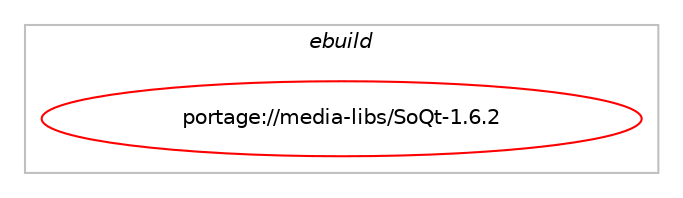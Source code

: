 digraph prolog {

# *************
# Graph options
# *************

newrank=true;
concentrate=true;
compound=true;
graph [rankdir=LR,fontname=Helvetica,fontsize=10,ranksep=1.5];#, ranksep=2.5, nodesep=0.2];
edge  [arrowhead=vee];
node  [fontname=Helvetica,fontsize=10];

# **********
# The ebuild
# **********

subgraph cluster_leftcol {
color=gray;
label=<<i>ebuild</i>>;
id [label="portage://media-libs/SoQt-1.6.2", color=red, width=4, href="../media-libs/SoQt-1.6.2.svg"];
}

# ****************
# The dependencies
# ****************

subgraph cluster_midcol {
color=gray;
label=<<i>dependencies</i>>;
subgraph cluster_compile {
fillcolor="#eeeeee";
style=filled;
label=<<i>compile</i>>;
# *** BEGIN UNKNOWN DEPENDENCY TYPE (TODO) ***
# id -> equal(use_conditional_group(negative,qt6,portage://media-libs/SoQt-1.6.2,[package_dependency(portage://media-libs/SoQt-1.6.2,install,no,dev-qt,qtcore,none,[,,],[slot(5)],[]),package_dependency(portage://media-libs/SoQt-1.6.2,install,no,dev-qt,qtgui,none,[,,],[slot(5)],[]),package_dependency(portage://media-libs/SoQt-1.6.2,install,no,dev-qt,qtwidgets,none,[,,],[slot(5)],[]),package_dependency(portage://media-libs/SoQt-1.6.2,install,no,dev-qt,qtopengl,none,[,,],[slot(5)],[])]))
# *** END UNKNOWN DEPENDENCY TYPE (TODO) ***

# *** BEGIN UNKNOWN DEPENDENCY TYPE (TODO) ***
# id -> equal(use_conditional_group(positive,qt6,portage://media-libs/SoQt-1.6.2,[package_dependency(portage://media-libs/SoQt-1.6.2,install,no,dev-qt,qtbase,none,[,,],[slot(6)],[use(enable(gui),none),use(enable(opengl),none),use(enable(widgets),none)])]))
# *** END UNKNOWN DEPENDENCY TYPE (TODO) ***

# *** BEGIN UNKNOWN DEPENDENCY TYPE (TODO) ***
# id -> equal(package_dependency(portage://media-libs/SoQt-1.6.2,install,no,media-libs,coin,none,[,,],[],[]))
# *** END UNKNOWN DEPENDENCY TYPE (TODO) ***

# *** BEGIN UNKNOWN DEPENDENCY TYPE (TODO) ***
# id -> equal(package_dependency(portage://media-libs/SoQt-1.6.2,install,no,virtual,opengl,none,[,,],[],[]))
# *** END UNKNOWN DEPENDENCY TYPE (TODO) ***

# *** BEGIN UNKNOWN DEPENDENCY TYPE (TODO) ***
# id -> equal(package_dependency(portage://media-libs/SoQt-1.6.2,install,no,x11-base,xorg-proto,none,[,,],[],[]))
# *** END UNKNOWN DEPENDENCY TYPE (TODO) ***

# *** BEGIN UNKNOWN DEPENDENCY TYPE (TODO) ***
# id -> equal(package_dependency(portage://media-libs/SoQt-1.6.2,install,no,x11-libs,libX11,none,[,,],[],[]))
# *** END UNKNOWN DEPENDENCY TYPE (TODO) ***

# *** BEGIN UNKNOWN DEPENDENCY TYPE (TODO) ***
# id -> equal(package_dependency(portage://media-libs/SoQt-1.6.2,install,no,x11-libs,libXi,none,[,,],[],[]))
# *** END UNKNOWN DEPENDENCY TYPE (TODO) ***

}
subgraph cluster_compileandrun {
fillcolor="#eeeeee";
style=filled;
label=<<i>compile and run</i>>;
}
subgraph cluster_run {
fillcolor="#eeeeee";
style=filled;
label=<<i>run</i>>;
# *** BEGIN UNKNOWN DEPENDENCY TYPE (TODO) ***
# id -> equal(use_conditional_group(negative,qt6,portage://media-libs/SoQt-1.6.2,[package_dependency(portage://media-libs/SoQt-1.6.2,run,no,dev-qt,qtcore,none,[,,],[slot(5)],[]),package_dependency(portage://media-libs/SoQt-1.6.2,run,no,dev-qt,qtgui,none,[,,],[slot(5)],[]),package_dependency(portage://media-libs/SoQt-1.6.2,run,no,dev-qt,qtwidgets,none,[,,],[slot(5)],[]),package_dependency(portage://media-libs/SoQt-1.6.2,run,no,dev-qt,qtopengl,none,[,,],[slot(5)],[])]))
# *** END UNKNOWN DEPENDENCY TYPE (TODO) ***

# *** BEGIN UNKNOWN DEPENDENCY TYPE (TODO) ***
# id -> equal(use_conditional_group(positive,qt6,portage://media-libs/SoQt-1.6.2,[package_dependency(portage://media-libs/SoQt-1.6.2,run,no,dev-qt,qtbase,none,[,,],[slot(6)],[use(enable(gui),none),use(enable(opengl),none),use(enable(widgets),none)])]))
# *** END UNKNOWN DEPENDENCY TYPE (TODO) ***

# *** BEGIN UNKNOWN DEPENDENCY TYPE (TODO) ***
# id -> equal(package_dependency(portage://media-libs/SoQt-1.6.2,run,no,media-libs,coin,none,[,,],[],[]))
# *** END UNKNOWN DEPENDENCY TYPE (TODO) ***

# *** BEGIN UNKNOWN DEPENDENCY TYPE (TODO) ***
# id -> equal(package_dependency(portage://media-libs/SoQt-1.6.2,run,no,virtual,opengl,none,[,,],[],[]))
# *** END UNKNOWN DEPENDENCY TYPE (TODO) ***

# *** BEGIN UNKNOWN DEPENDENCY TYPE (TODO) ***
# id -> equal(package_dependency(portage://media-libs/SoQt-1.6.2,run,no,x11-libs,libX11,none,[,,],[],[]))
# *** END UNKNOWN DEPENDENCY TYPE (TODO) ***

# *** BEGIN UNKNOWN DEPENDENCY TYPE (TODO) ***
# id -> equal(package_dependency(portage://media-libs/SoQt-1.6.2,run,no,x11-libs,libXi,none,[,,],[],[]))
# *** END UNKNOWN DEPENDENCY TYPE (TODO) ***

}
}

# **************
# The candidates
# **************

subgraph cluster_choices {
rank=same;
color=gray;
label=<<i>candidates</i>>;

}

}
